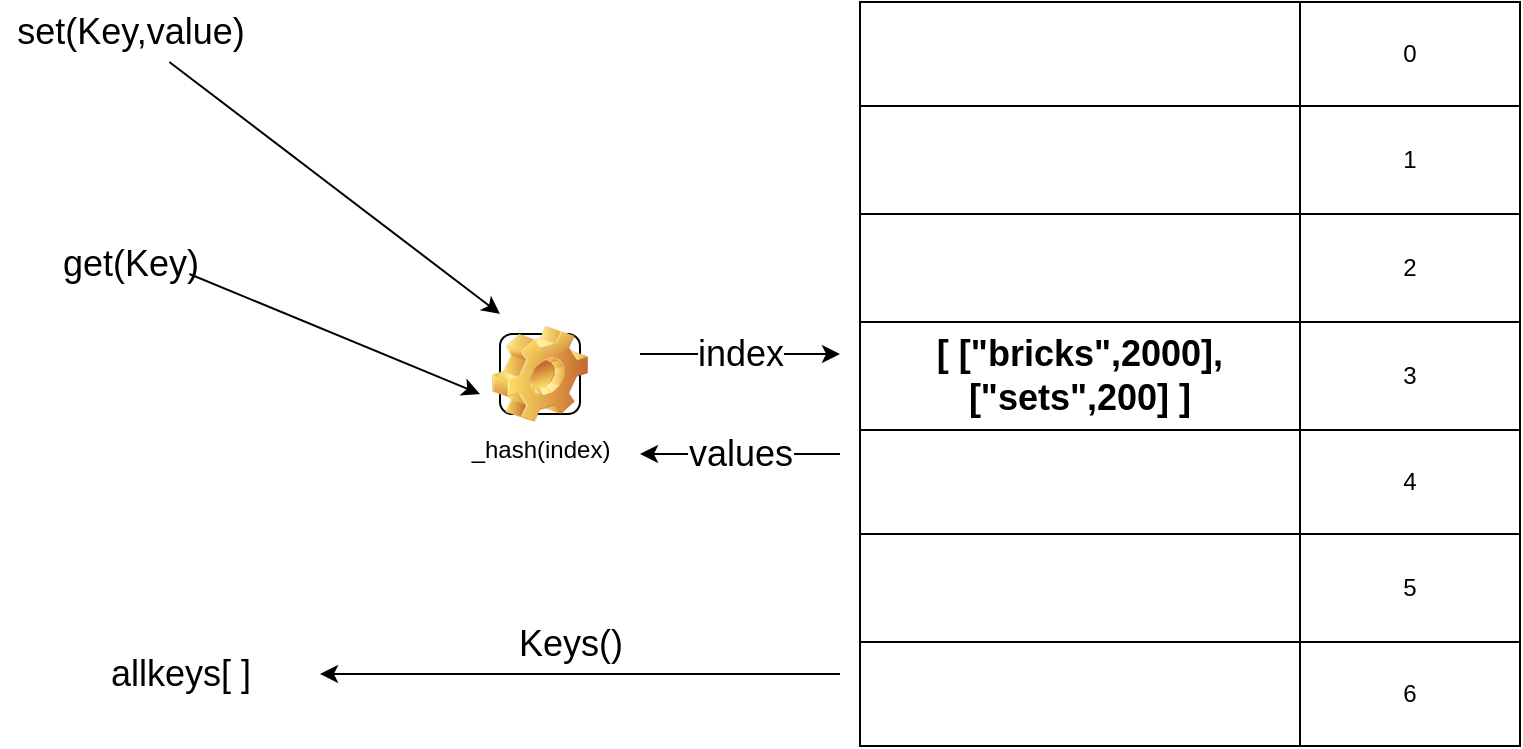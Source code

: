 <mxfile>
    <diagram id="7I7_0JmHaJ6VfUUMKGFp" name="Page-1">
        <mxGraphModel dx="606" dy="499" grid="1" gridSize="10" guides="1" tooltips="1" connect="1" arrows="1" fold="1" page="1" pageScale="1" pageWidth="827" pageHeight="1169" math="0" shadow="0">
            <root>
                <mxCell id="0"/>
                <mxCell id="1" parent="0"/>
                <mxCell id="94" value="" style="endArrow=classic;html=1;fontSize=18;" edge="1" parent="1">
                    <mxGeometry width="50" height="50" relative="1" as="geometry">
                        <mxPoint x="450" y="410" as="sourcePoint"/>
                        <mxPoint x="190" y="410" as="targetPoint"/>
                    </mxGeometry>
                </mxCell>
                <mxCell id="50" value="" style="shape=table;startSize=0;container=1;collapsible=0;childLayout=tableLayout;" vertex="1" parent="1">
                    <mxGeometry x="460" y="74" width="330" height="372" as="geometry"/>
                </mxCell>
                <mxCell id="51" value="" style="shape=partialRectangle;collapsible=0;dropTarget=0;pointerEvents=0;fillColor=none;top=0;left=0;bottom=0;right=0;points=[[0,0.5],[1,0.5]];portConstraint=eastwest;" vertex="1" parent="50">
                    <mxGeometry width="330" height="52" as="geometry"/>
                </mxCell>
                <mxCell id="52" value="" style="shape=partialRectangle;html=1;whiteSpace=wrap;connectable=0;overflow=hidden;fillColor=none;top=0;left=0;bottom=0;right=0;pointerEvents=1;" vertex="1" parent="51">
                    <mxGeometry width="220" height="52" as="geometry">
                        <mxRectangle width="220" height="52" as="alternateBounds"/>
                    </mxGeometry>
                </mxCell>
                <mxCell id="53" value="0" style="shape=partialRectangle;html=1;whiteSpace=wrap;connectable=0;overflow=hidden;fillColor=none;top=0;left=0;bottom=0;right=0;pointerEvents=1;" vertex="1" parent="51">
                    <mxGeometry x="220" width="110" height="52" as="geometry">
                        <mxRectangle width="110" height="52" as="alternateBounds"/>
                    </mxGeometry>
                </mxCell>
                <mxCell id="54" value="" style="shape=partialRectangle;collapsible=0;dropTarget=0;pointerEvents=0;fillColor=none;top=0;left=0;bottom=0;right=0;points=[[0,0.5],[1,0.5]];portConstraint=eastwest;" vertex="1" parent="50">
                    <mxGeometry y="52" width="330" height="54" as="geometry"/>
                </mxCell>
                <mxCell id="55" value="&lt;table&gt;&lt;tbody&gt;&lt;tr&gt;&lt;td&gt;&lt;br&gt;&lt;/td&gt;&lt;td&gt;&lt;br&gt;&lt;/td&gt;&lt;/tr&gt;&lt;tr&gt;&lt;td&gt;&lt;br&gt;&lt;/td&gt;&lt;td&gt;&lt;br&gt;&lt;/td&gt;&lt;/tr&gt;&lt;/tbody&gt;&lt;/table&gt;" style="shape=partialRectangle;html=1;whiteSpace=wrap;connectable=0;overflow=hidden;fillColor=none;top=0;left=0;bottom=0;right=0;pointerEvents=1;" vertex="1" parent="54">
                    <mxGeometry width="220" height="54" as="geometry">
                        <mxRectangle width="220" height="54" as="alternateBounds"/>
                    </mxGeometry>
                </mxCell>
                <mxCell id="56" value="1" style="shape=partialRectangle;html=1;whiteSpace=wrap;connectable=0;overflow=hidden;fillColor=none;top=0;left=0;bottom=0;right=0;pointerEvents=1;" vertex="1" parent="54">
                    <mxGeometry x="220" width="110" height="54" as="geometry">
                        <mxRectangle width="110" height="54" as="alternateBounds"/>
                    </mxGeometry>
                </mxCell>
                <mxCell id="57" value="" style="shape=partialRectangle;collapsible=0;dropTarget=0;pointerEvents=0;fillColor=none;top=0;left=0;bottom=0;right=0;points=[[0,0.5],[1,0.5]];portConstraint=eastwest;" vertex="1" parent="50">
                    <mxGeometry y="106" width="330" height="54" as="geometry"/>
                </mxCell>
                <mxCell id="58" value="" style="shape=partialRectangle;html=1;whiteSpace=wrap;connectable=0;overflow=hidden;fillColor=none;top=0;left=0;bottom=0;right=0;pointerEvents=1;" vertex="1" parent="57">
                    <mxGeometry width="220" height="54" as="geometry">
                        <mxRectangle width="220" height="54" as="alternateBounds"/>
                    </mxGeometry>
                </mxCell>
                <mxCell id="59" value="2" style="shape=partialRectangle;html=1;whiteSpace=wrap;connectable=0;overflow=hidden;fillColor=none;top=0;left=0;bottom=0;right=0;pointerEvents=1;" vertex="1" parent="57">
                    <mxGeometry x="220" width="110" height="54" as="geometry">
                        <mxRectangle width="110" height="54" as="alternateBounds"/>
                    </mxGeometry>
                </mxCell>
                <mxCell id="60" value="" style="shape=partialRectangle;collapsible=0;dropTarget=0;pointerEvents=0;fillColor=none;top=0;left=0;bottom=0;right=0;points=[[0,0.5],[1,0.5]];portConstraint=eastwest;" vertex="1" parent="50">
                    <mxGeometry y="160" width="330" height="54" as="geometry"/>
                </mxCell>
                <mxCell id="61" value="&lt;b&gt;&lt;font style=&quot;font-size: 18px&quot;&gt;[ [&quot;bricks&quot;,2000],[&quot;sets&quot;,200] ]&lt;/font&gt;&lt;/b&gt;" style="shape=partialRectangle;html=1;whiteSpace=wrap;connectable=0;overflow=hidden;fillColor=none;top=0;left=0;bottom=0;right=0;pointerEvents=1;" vertex="1" parent="60">
                    <mxGeometry width="220" height="54" as="geometry">
                        <mxRectangle width="220" height="54" as="alternateBounds"/>
                    </mxGeometry>
                </mxCell>
                <mxCell id="62" value="3" style="shape=partialRectangle;html=1;whiteSpace=wrap;connectable=0;overflow=hidden;fillColor=none;top=0;left=0;bottom=0;right=0;pointerEvents=1;" vertex="1" parent="60">
                    <mxGeometry x="220" width="110" height="54" as="geometry">
                        <mxRectangle width="110" height="54" as="alternateBounds"/>
                    </mxGeometry>
                </mxCell>
                <mxCell id="63" value="" style="shape=partialRectangle;collapsible=0;dropTarget=0;pointerEvents=0;fillColor=none;top=0;left=0;bottom=0;right=0;points=[[0,0.5],[1,0.5]];portConstraint=eastwest;" vertex="1" parent="50">
                    <mxGeometry y="214" width="330" height="52" as="geometry"/>
                </mxCell>
                <mxCell id="64" value="" style="shape=partialRectangle;html=1;whiteSpace=wrap;connectable=0;overflow=hidden;fillColor=none;top=0;left=0;bottom=0;right=0;pointerEvents=1;" vertex="1" parent="63">
                    <mxGeometry width="220" height="52" as="geometry">
                        <mxRectangle width="220" height="52" as="alternateBounds"/>
                    </mxGeometry>
                </mxCell>
                <mxCell id="65" value="4" style="shape=partialRectangle;html=1;whiteSpace=wrap;connectable=0;overflow=hidden;fillColor=none;top=0;left=0;bottom=0;right=0;pointerEvents=1;" vertex="1" parent="63">
                    <mxGeometry x="220" width="110" height="52" as="geometry">
                        <mxRectangle width="110" height="52" as="alternateBounds"/>
                    </mxGeometry>
                </mxCell>
                <mxCell id="66" value="" style="shape=partialRectangle;collapsible=0;dropTarget=0;pointerEvents=0;fillColor=none;top=0;left=0;bottom=0;right=0;points=[[0,0.5],[1,0.5]];portConstraint=eastwest;" vertex="1" parent="50">
                    <mxGeometry y="266" width="330" height="54" as="geometry"/>
                </mxCell>
                <mxCell id="67" value="" style="shape=partialRectangle;html=1;whiteSpace=wrap;connectable=0;overflow=hidden;fillColor=none;top=0;left=0;bottom=0;right=0;pointerEvents=1;" vertex="1" parent="66">
                    <mxGeometry width="220" height="54" as="geometry">
                        <mxRectangle width="220" height="54" as="alternateBounds"/>
                    </mxGeometry>
                </mxCell>
                <mxCell id="68" value="5" style="shape=partialRectangle;html=1;whiteSpace=wrap;connectable=0;overflow=hidden;fillColor=none;top=0;left=0;bottom=0;right=0;pointerEvents=1;" vertex="1" parent="66">
                    <mxGeometry x="220" width="110" height="54" as="geometry">
                        <mxRectangle width="110" height="54" as="alternateBounds"/>
                    </mxGeometry>
                </mxCell>
                <mxCell id="69" value="" style="shape=partialRectangle;collapsible=0;dropTarget=0;pointerEvents=0;fillColor=none;top=0;left=0;bottom=0;right=0;points=[[0,0.5],[1,0.5]];portConstraint=eastwest;" vertex="1" parent="50">
                    <mxGeometry y="320" width="330" height="52" as="geometry"/>
                </mxCell>
                <mxCell id="70" value="" style="shape=partialRectangle;html=1;whiteSpace=wrap;connectable=0;overflow=hidden;fillColor=none;top=0;left=0;bottom=0;right=0;pointerEvents=1;" vertex="1" parent="69">
                    <mxGeometry width="220" height="52" as="geometry">
                        <mxRectangle width="220" height="52" as="alternateBounds"/>
                    </mxGeometry>
                </mxCell>
                <mxCell id="71" value="6" style="shape=partialRectangle;html=1;whiteSpace=wrap;connectable=0;overflow=hidden;fillColor=none;top=0;left=0;bottom=0;right=0;pointerEvents=1;" vertex="1" parent="69">
                    <mxGeometry x="220" width="110" height="52" as="geometry">
                        <mxRectangle width="110" height="52" as="alternateBounds"/>
                    </mxGeometry>
                </mxCell>
                <mxCell id="72" value="_hash(index)" style="icon;html=1;image=img/clipart/Gear_128x128.png" vertex="1" parent="1">
                    <mxGeometry x="280" y="240" width="40" height="40" as="geometry"/>
                </mxCell>
                <mxCell id="78" value="set(Key,value)" style="text;html=1;align=center;verticalAlign=middle;resizable=0;points=[];autosize=1;strokeColor=none;fillColor=none;fontSize=18;" vertex="1" parent="1">
                    <mxGeometry x="30" y="74" width="130" height="30" as="geometry"/>
                </mxCell>
                <mxCell id="79" value="get(Key)" style="text;html=1;align=center;verticalAlign=middle;resizable=0;points=[];autosize=1;strokeColor=none;fillColor=none;fontSize=18;" vertex="1" parent="1">
                    <mxGeometry x="55" y="190" width="80" height="30" as="geometry"/>
                </mxCell>
                <mxCell id="80" value="Keys()" style="text;html=1;align=center;verticalAlign=middle;resizable=0;points=[];autosize=1;strokeColor=none;fillColor=none;fontSize=18;" vertex="1" parent="1">
                    <mxGeometry x="280" y="380" width="70" height="30" as="geometry"/>
                </mxCell>
                <mxCell id="82" value="" style="endArrow=classic;html=1;fontSize=18;" edge="1" parent="1" source="78">
                    <mxGeometry width="50" height="50" relative="1" as="geometry">
                        <mxPoint x="130" y="260" as="sourcePoint"/>
                        <mxPoint x="280" y="230" as="targetPoint"/>
                    </mxGeometry>
                </mxCell>
                <mxCell id="85" value="" style="endArrow=classic;html=1;fontSize=18;" edge="1" parent="1">
                    <mxGeometry width="50" height="50" relative="1" as="geometry">
                        <mxPoint x="124.681" y="210" as="sourcePoint"/>
                        <mxPoint x="270" y="270" as="targetPoint"/>
                    </mxGeometry>
                </mxCell>
                <mxCell id="90" value="" style="endArrow=classic;html=1;fontSize=18;" edge="1" parent="1">
                    <mxGeometry relative="1" as="geometry">
                        <mxPoint x="350" y="250" as="sourcePoint"/>
                        <mxPoint x="450" y="250" as="targetPoint"/>
                    </mxGeometry>
                </mxCell>
                <mxCell id="91" value="index" style="edgeLabel;resizable=0;html=1;align=center;verticalAlign=middle;fontSize=18;" connectable="0" vertex="1" parent="90">
                    <mxGeometry relative="1" as="geometry"/>
                </mxCell>
                <mxCell id="92" value="" style="endArrow=classic;html=1;fontSize=18;" edge="1" parent="1">
                    <mxGeometry relative="1" as="geometry">
                        <mxPoint x="450" y="300" as="sourcePoint"/>
                        <mxPoint x="350" y="300" as="targetPoint"/>
                    </mxGeometry>
                </mxCell>
                <mxCell id="93" value="values" style="edgeLabel;resizable=0;html=1;align=center;verticalAlign=middle;fontSize=18;" connectable="0" vertex="1" parent="92">
                    <mxGeometry relative="1" as="geometry"/>
                </mxCell>
                <mxCell id="95" value="allkeys[ ]" style="text;html=1;align=center;verticalAlign=middle;resizable=0;points=[];autosize=1;strokeColor=none;fillColor=none;fontSize=18;" vertex="1" parent="1">
                    <mxGeometry x="75" y="395" width="90" height="30" as="geometry"/>
                </mxCell>
            </root>
        </mxGraphModel>
    </diagram>
</mxfile>